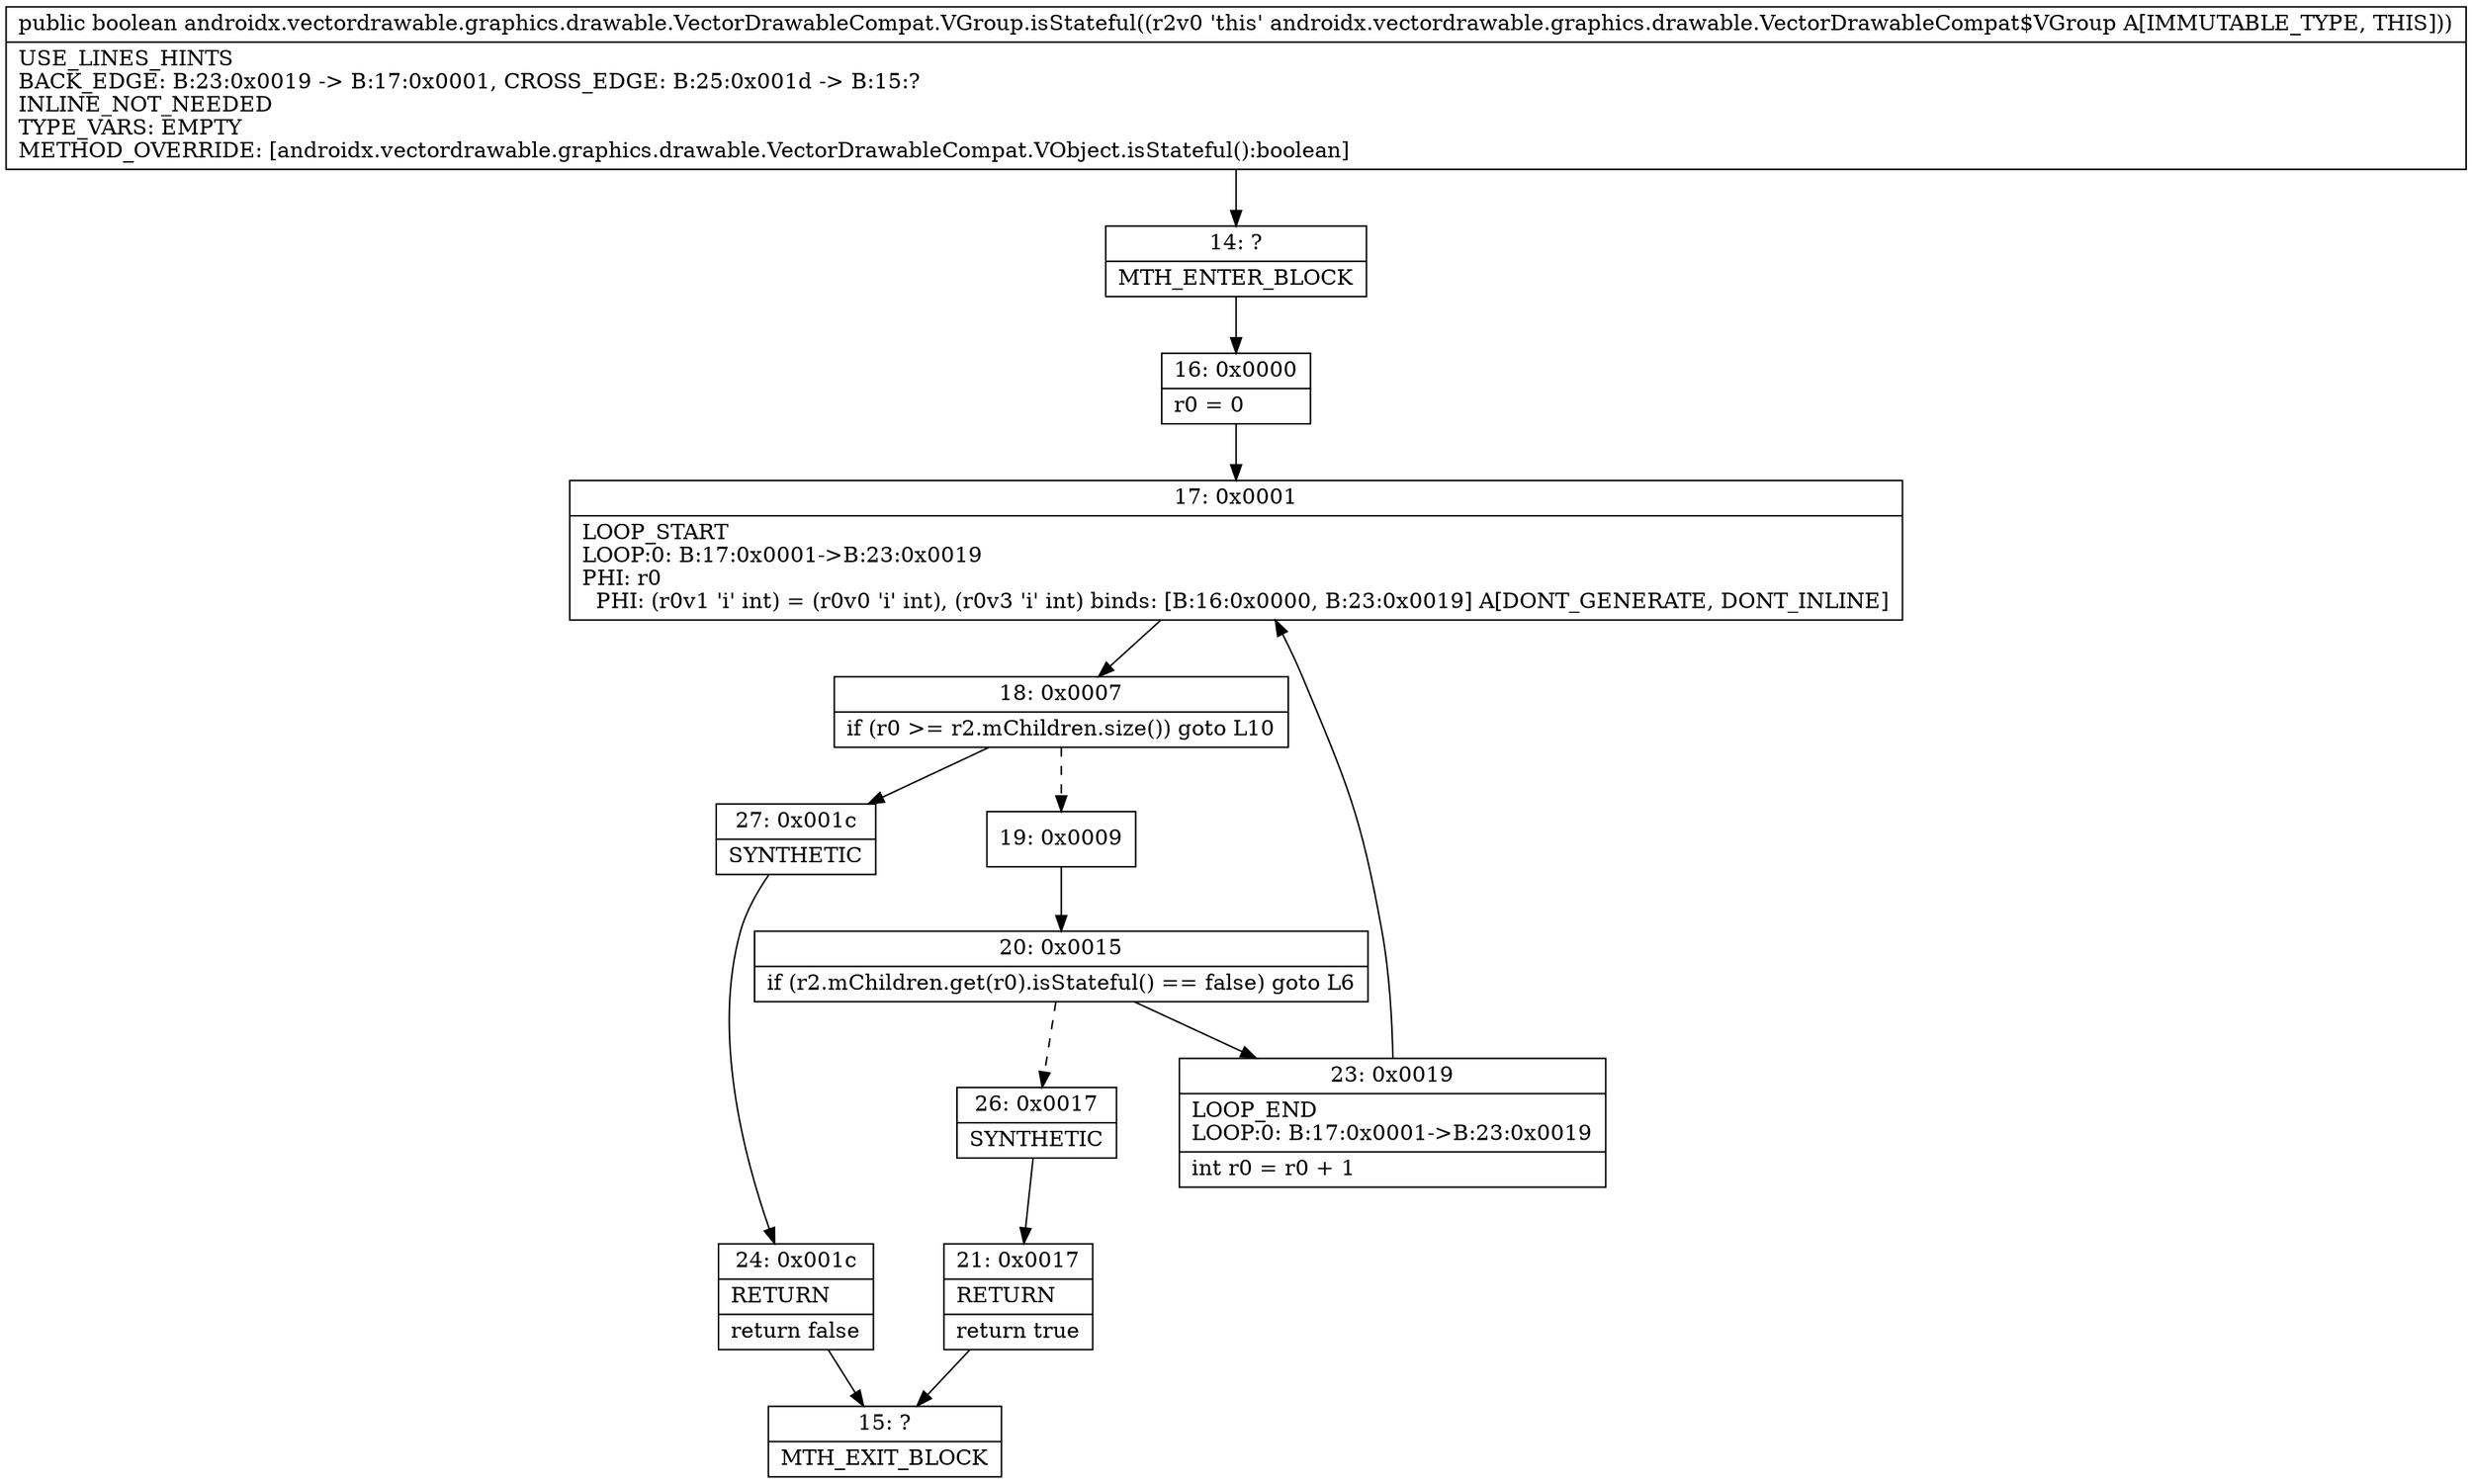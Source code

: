 digraph "CFG forandroidx.vectordrawable.graphics.drawable.VectorDrawableCompat.VGroup.isStateful()Z" {
Node_14 [shape=record,label="{14\:\ ?|MTH_ENTER_BLOCK\l}"];
Node_16 [shape=record,label="{16\:\ 0x0000|r0 = 0\l}"];
Node_17 [shape=record,label="{17\:\ 0x0001|LOOP_START\lLOOP:0: B:17:0x0001\-\>B:23:0x0019\lPHI: r0 \l  PHI: (r0v1 'i' int) = (r0v0 'i' int), (r0v3 'i' int) binds: [B:16:0x0000, B:23:0x0019] A[DONT_GENERATE, DONT_INLINE]\l}"];
Node_18 [shape=record,label="{18\:\ 0x0007|if (r0 \>= r2.mChildren.size()) goto L10\l}"];
Node_19 [shape=record,label="{19\:\ 0x0009}"];
Node_20 [shape=record,label="{20\:\ 0x0015|if (r2.mChildren.get(r0).isStateful() == false) goto L6\l}"];
Node_23 [shape=record,label="{23\:\ 0x0019|LOOP_END\lLOOP:0: B:17:0x0001\-\>B:23:0x0019\l|int r0 = r0 + 1\l}"];
Node_26 [shape=record,label="{26\:\ 0x0017|SYNTHETIC\l}"];
Node_21 [shape=record,label="{21\:\ 0x0017|RETURN\l|return true\l}"];
Node_15 [shape=record,label="{15\:\ ?|MTH_EXIT_BLOCK\l}"];
Node_27 [shape=record,label="{27\:\ 0x001c|SYNTHETIC\l}"];
Node_24 [shape=record,label="{24\:\ 0x001c|RETURN\l|return false\l}"];
MethodNode[shape=record,label="{public boolean androidx.vectordrawable.graphics.drawable.VectorDrawableCompat.VGroup.isStateful((r2v0 'this' androidx.vectordrawable.graphics.drawable.VectorDrawableCompat$VGroup A[IMMUTABLE_TYPE, THIS]))  | USE_LINES_HINTS\lBACK_EDGE: B:23:0x0019 \-\> B:17:0x0001, CROSS_EDGE: B:25:0x001d \-\> B:15:?\lINLINE_NOT_NEEDED\lTYPE_VARS: EMPTY\lMETHOD_OVERRIDE: [androidx.vectordrawable.graphics.drawable.VectorDrawableCompat.VObject.isStateful():boolean]\l}"];
MethodNode -> Node_14;Node_14 -> Node_16;
Node_16 -> Node_17;
Node_17 -> Node_18;
Node_18 -> Node_19[style=dashed];
Node_18 -> Node_27;
Node_19 -> Node_20;
Node_20 -> Node_23;
Node_20 -> Node_26[style=dashed];
Node_23 -> Node_17;
Node_26 -> Node_21;
Node_21 -> Node_15;
Node_27 -> Node_24;
Node_24 -> Node_15;
}

